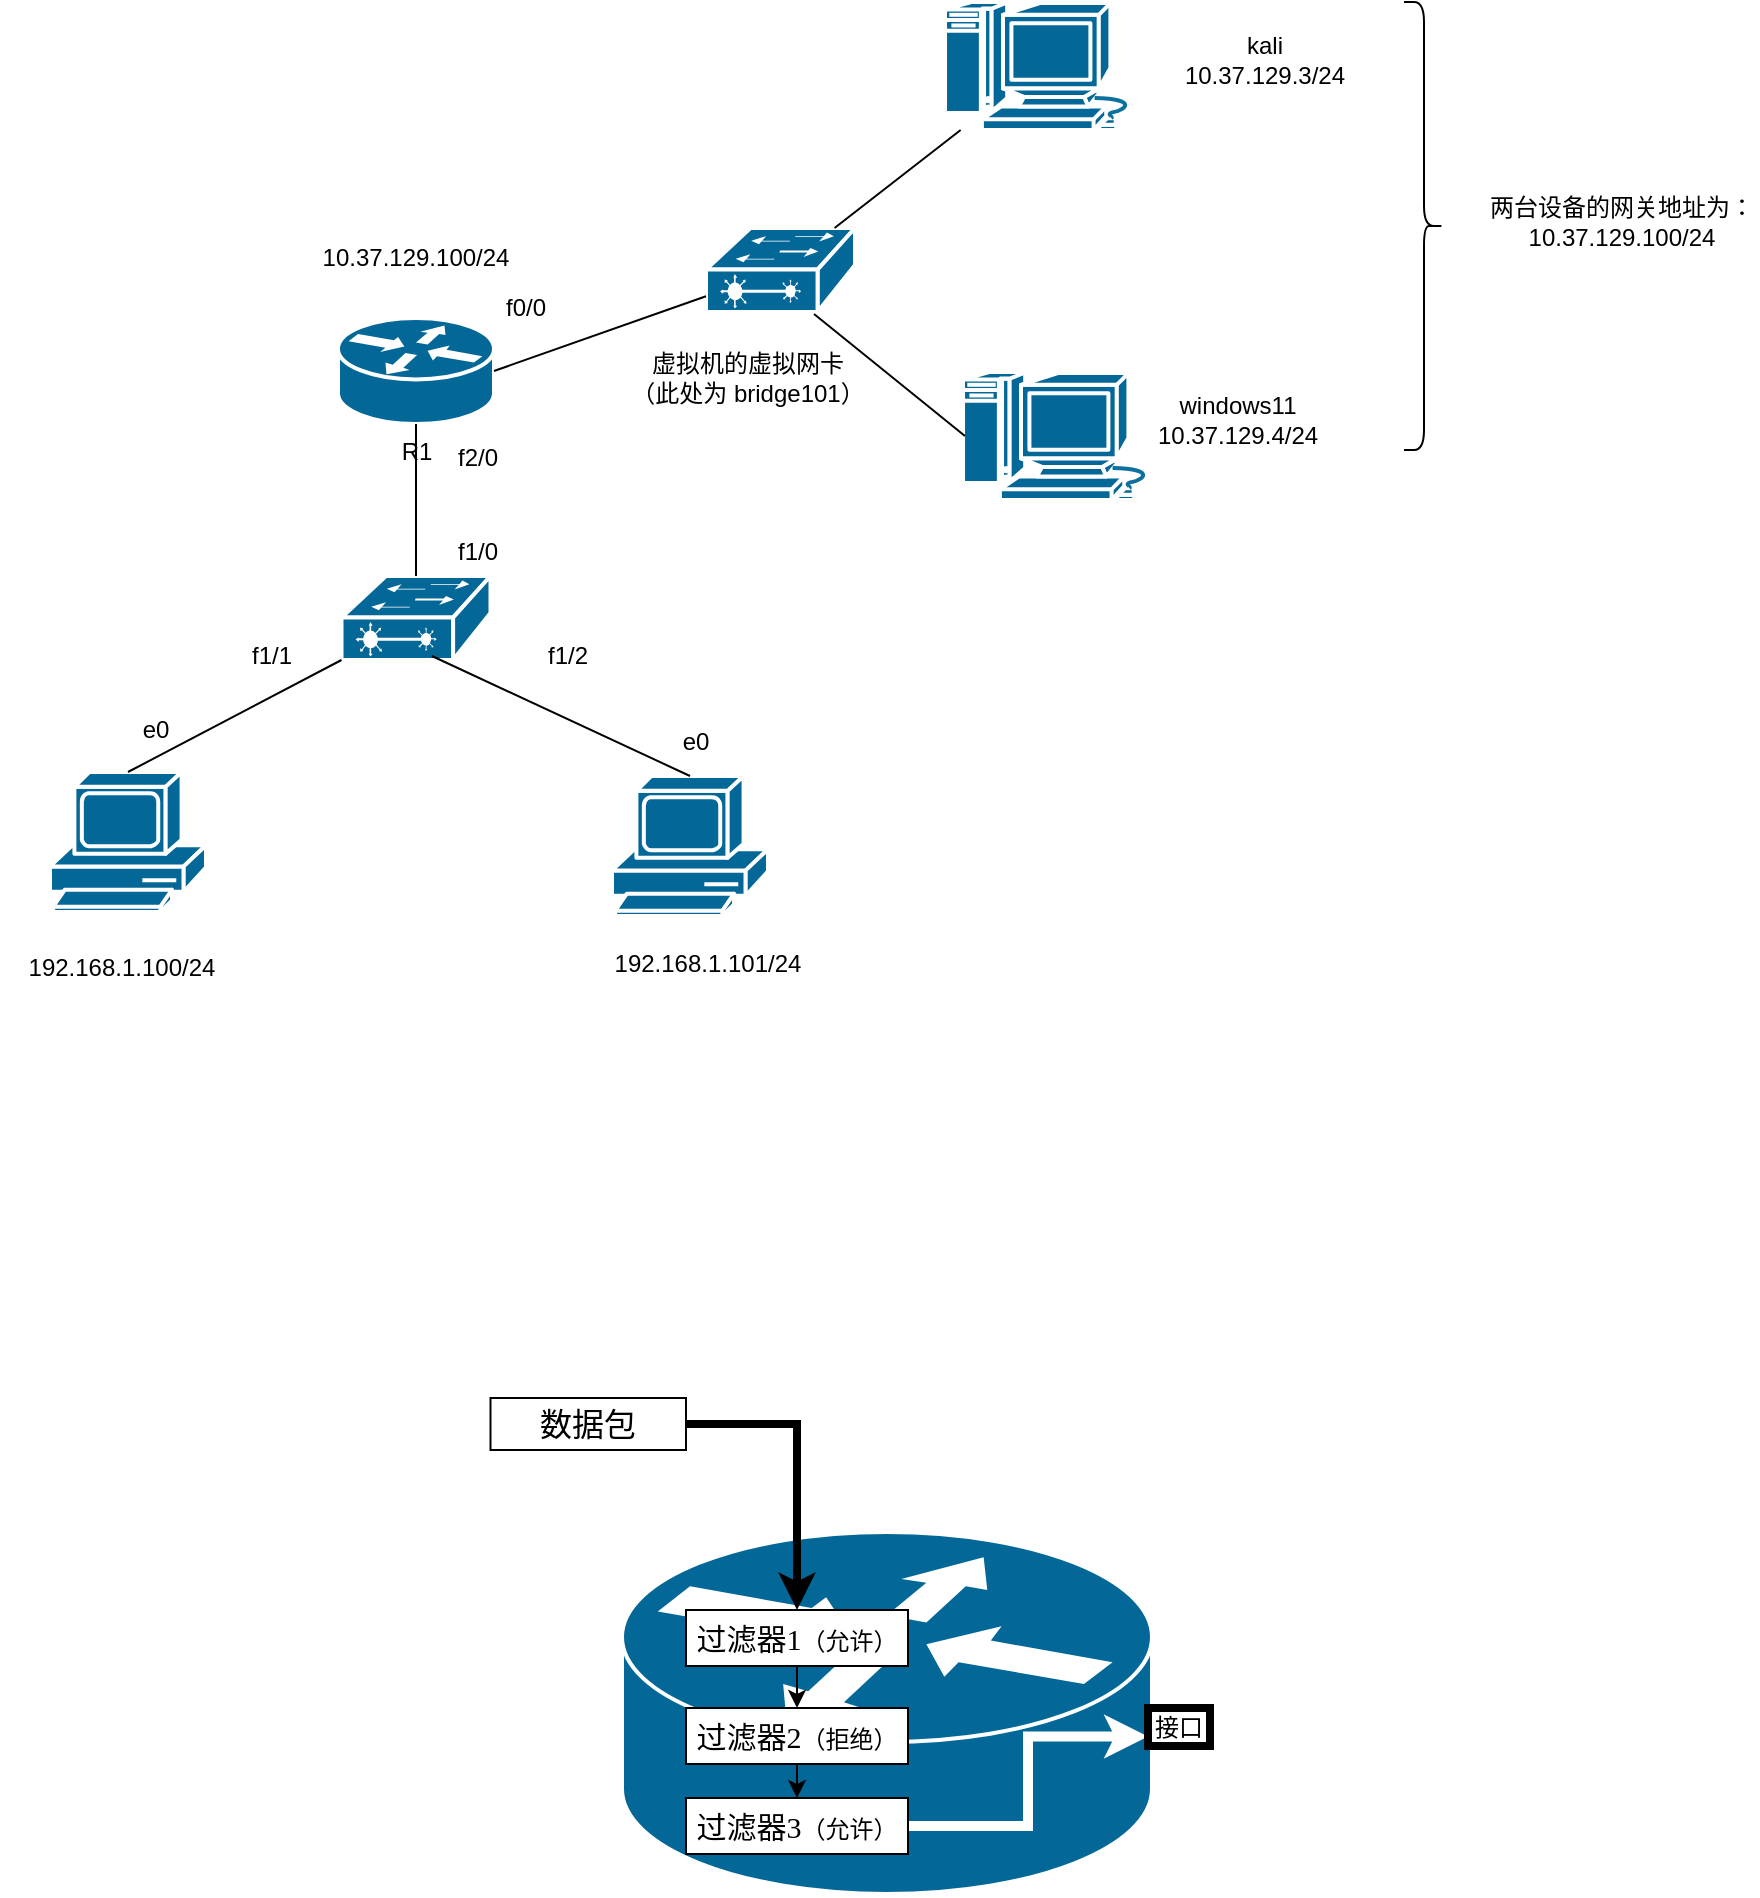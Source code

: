 <mxfile version="28.0.7">
  <diagram name="第 1 页" id="Gz1cUr2N7Sno8-vNNvea">
    <mxGraphModel dx="997" dy="549" grid="0" gridSize="10" guides="1" tooltips="1" connect="1" arrows="1" fold="1" page="0" pageScale="1" pageWidth="827" pageHeight="1169" math="0" shadow="0">
      <root>
        <mxCell id="0" />
        <mxCell id="1" parent="0" />
        <mxCell id="qvQlTLng0JgVEMNS3Hl5-3" value="R1" style="shape=mxgraph.cisco.routers.router;sketch=0;html=1;pointerEvents=1;dashed=0;fillColor=#036897;strokeColor=#ffffff;strokeWidth=2;verticalLabelPosition=bottom;verticalAlign=top;align=center;outlineConnect=0;" parent="1" vertex="1">
          <mxGeometry x="206" y="209" width="78" height="53" as="geometry" />
        </mxCell>
        <mxCell id="qvQlTLng0JgVEMNS3Hl5-4" value="" style="shape=mxgraph.cisco.switches.layer_2_remote_switch;sketch=0;html=1;pointerEvents=1;dashed=0;fillColor=#036897;strokeColor=#ffffff;strokeWidth=2;verticalLabelPosition=bottom;verticalAlign=top;align=center;outlineConnect=0;" parent="1" vertex="1">
          <mxGeometry x="207.75" y="338" width="74.5" height="42" as="geometry" />
        </mxCell>
        <mxCell id="qvQlTLng0JgVEMNS3Hl5-5" value="" style="shape=mxgraph.cisco.computers_and_peripherals.pc;sketch=0;html=1;pointerEvents=1;dashed=0;fillColor=#036897;strokeColor=#ffffff;strokeWidth=2;verticalLabelPosition=bottom;verticalAlign=top;align=center;outlineConnect=0;" parent="1" vertex="1">
          <mxGeometry x="62" y="436" width="78" height="70" as="geometry" />
        </mxCell>
        <mxCell id="qvQlTLng0JgVEMNS3Hl5-6" value="" style="shape=mxgraph.cisco.computers_and_peripherals.pc;sketch=0;html=1;pointerEvents=1;dashed=0;fillColor=#036897;strokeColor=#ffffff;strokeWidth=2;verticalLabelPosition=bottom;verticalAlign=top;align=center;outlineConnect=0;" parent="1" vertex="1">
          <mxGeometry x="343" y="438" width="78" height="70" as="geometry" />
        </mxCell>
        <mxCell id="qvQlTLng0JgVEMNS3Hl5-7" value="" style="shape=mxgraph.cisco.switches.layer_2_remote_switch;sketch=0;html=1;pointerEvents=1;dashed=0;fillColor=#036897;strokeColor=#ffffff;strokeWidth=2;verticalLabelPosition=bottom;verticalAlign=top;align=center;outlineConnect=0;" parent="1" vertex="1">
          <mxGeometry x="390" y="164" width="74.5" height="42" as="geometry" />
        </mxCell>
        <mxCell id="qvQlTLng0JgVEMNS3Hl5-8" value="" style="shape=mxgraph.cisco.computers_and_peripherals.macintosh;sketch=0;html=1;pointerEvents=1;dashed=0;fillColor=#036897;strokeColor=#ffffff;strokeWidth=2;verticalLabelPosition=bottom;verticalAlign=top;align=center;outlineConnect=0;" parent="1" vertex="1">
          <mxGeometry x="509" y="51" width="99" height="64" as="geometry" />
        </mxCell>
        <mxCell id="qvQlTLng0JgVEMNS3Hl5-9" value="" style="shape=mxgraph.cisco.computers_and_peripherals.macintosh;sketch=0;html=1;pointerEvents=1;dashed=0;fillColor=#036897;strokeColor=#ffffff;strokeWidth=2;verticalLabelPosition=bottom;verticalAlign=top;align=center;outlineConnect=0;" parent="1" vertex="1">
          <mxGeometry x="518" y="236" width="99" height="64" as="geometry" />
        </mxCell>
        <mxCell id="qvQlTLng0JgVEMNS3Hl5-10" value="" style="endArrow=none;html=1;rounded=0;exitX=0.5;exitY=1;exitDx=0;exitDy=0;exitPerimeter=0;entryX=0.5;entryY=0;entryDx=0;entryDy=0;entryPerimeter=0;" parent="1" source="qvQlTLng0JgVEMNS3Hl5-3" target="qvQlTLng0JgVEMNS3Hl5-4" edge="1">
          <mxGeometry width="50" height="50" relative="1" as="geometry">
            <mxPoint x="388" y="317" as="sourcePoint" />
            <mxPoint x="438" y="267" as="targetPoint" />
          </mxGeometry>
        </mxCell>
        <mxCell id="qvQlTLng0JgVEMNS3Hl5-11" value="" style="endArrow=none;html=1;rounded=0;exitX=0;exitY=1;exitDx=0;exitDy=0;exitPerimeter=0;entryX=0.5;entryY=0;entryDx=0;entryDy=0;entryPerimeter=0;" parent="1" source="qvQlTLng0JgVEMNS3Hl5-4" target="qvQlTLng0JgVEMNS3Hl5-5" edge="1">
          <mxGeometry width="50" height="50" relative="1" as="geometry">
            <mxPoint x="388" y="317" as="sourcePoint" />
            <mxPoint x="438" y="267" as="targetPoint" />
          </mxGeometry>
        </mxCell>
        <mxCell id="qvQlTLng0JgVEMNS3Hl5-12" value="" style="endArrow=none;html=1;rounded=0;entryX=0.5;entryY=0;entryDx=0;entryDy=0;entryPerimeter=0;exitX=0.607;exitY=0.952;exitDx=0;exitDy=0;exitPerimeter=0;" parent="1" source="qvQlTLng0JgVEMNS3Hl5-4" target="qvQlTLng0JgVEMNS3Hl5-6" edge="1">
          <mxGeometry width="50" height="50" relative="1" as="geometry">
            <mxPoint x="290" y="402" as="sourcePoint" />
            <mxPoint x="438" y="267" as="targetPoint" />
          </mxGeometry>
        </mxCell>
        <mxCell id="qvQlTLng0JgVEMNS3Hl5-13" value="" style="endArrow=none;html=1;rounded=0;exitX=1;exitY=0.5;exitDx=0;exitDy=0;exitPerimeter=0;" parent="1" source="qvQlTLng0JgVEMNS3Hl5-3" target="qvQlTLng0JgVEMNS3Hl5-7" edge="1">
          <mxGeometry width="50" height="50" relative="1" as="geometry">
            <mxPoint x="388" y="317" as="sourcePoint" />
            <mxPoint x="438" y="267" as="targetPoint" />
          </mxGeometry>
        </mxCell>
        <mxCell id="qvQlTLng0JgVEMNS3Hl5-14" value="" style="endArrow=none;html=1;rounded=0;entryX=0.725;entryY=1.024;entryDx=0;entryDy=0;entryPerimeter=0;exitX=0.015;exitY=0.5;exitDx=0;exitDy=0;exitPerimeter=0;" parent="1" source="qvQlTLng0JgVEMNS3Hl5-9" target="qvQlTLng0JgVEMNS3Hl5-7" edge="1">
          <mxGeometry width="50" height="50" relative="1" as="geometry">
            <mxPoint x="388" y="317" as="sourcePoint" />
            <mxPoint x="438" y="267" as="targetPoint" />
          </mxGeometry>
        </mxCell>
        <mxCell id="qvQlTLng0JgVEMNS3Hl5-15" value="" style="endArrow=none;html=1;rounded=0;" parent="1" source="qvQlTLng0JgVEMNS3Hl5-7" target="qvQlTLng0JgVEMNS3Hl5-8" edge="1">
          <mxGeometry width="50" height="50" relative="1" as="geometry">
            <mxPoint x="388" y="317" as="sourcePoint" />
            <mxPoint x="438" y="267" as="targetPoint" />
          </mxGeometry>
        </mxCell>
        <mxCell id="qvQlTLng0JgVEMNS3Hl5-18" value="192.168.1.100/24" style="text;html=1;align=center;verticalAlign=middle;whiteSpace=wrap;rounded=0;" parent="1" vertex="1">
          <mxGeometry x="37" y="521" width="122" height="25" as="geometry" />
        </mxCell>
        <mxCell id="qvQlTLng0JgVEMNS3Hl5-19" value="192.168.1.101/24" style="text;html=1;align=center;verticalAlign=middle;whiteSpace=wrap;rounded=0;" parent="1" vertex="1">
          <mxGeometry x="330" y="519" width="122" height="25" as="geometry" />
        </mxCell>
        <mxCell id="qvQlTLng0JgVEMNS3Hl5-20" value="e0" style="text;html=1;align=center;verticalAlign=middle;whiteSpace=wrap;rounded=0;" parent="1" vertex="1">
          <mxGeometry x="85" y="400" width="60" height="30" as="geometry" />
        </mxCell>
        <mxCell id="qvQlTLng0JgVEMNS3Hl5-21" value="e0" style="text;html=1;align=center;verticalAlign=middle;whiteSpace=wrap;rounded=0;" parent="1" vertex="1">
          <mxGeometry x="355" y="406" width="60" height="30" as="geometry" />
        </mxCell>
        <mxCell id="qvQlTLng0JgVEMNS3Hl5-22" value="f1/1" style="text;html=1;align=center;verticalAlign=middle;whiteSpace=wrap;rounded=0;" parent="1" vertex="1">
          <mxGeometry x="143" y="363" width="60" height="30" as="geometry" />
        </mxCell>
        <mxCell id="qvQlTLng0JgVEMNS3Hl5-23" value="f1/2" style="text;html=1;align=center;verticalAlign=middle;whiteSpace=wrap;rounded=0;" parent="1" vertex="1">
          <mxGeometry x="291" y="363" width="60" height="30" as="geometry" />
        </mxCell>
        <mxCell id="qvQlTLng0JgVEMNS3Hl5-24" value="f1/0" style="text;html=1;align=center;verticalAlign=middle;whiteSpace=wrap;rounded=0;" parent="1" vertex="1">
          <mxGeometry x="246" y="311" width="60" height="30" as="geometry" />
        </mxCell>
        <mxCell id="qvQlTLng0JgVEMNS3Hl5-25" value="f2/0" style="text;html=1;align=center;verticalAlign=middle;whiteSpace=wrap;rounded=0;" parent="1" vertex="1">
          <mxGeometry x="246" y="264" width="60" height="30" as="geometry" />
        </mxCell>
        <mxCell id="qvQlTLng0JgVEMNS3Hl5-26" value="f0/0" style="text;html=1;align=center;verticalAlign=middle;whiteSpace=wrap;rounded=0;" parent="1" vertex="1">
          <mxGeometry x="270" y="189" width="60" height="30" as="geometry" />
        </mxCell>
        <mxCell id="qvQlTLng0JgVEMNS3Hl5-28" value="虚拟机的虚拟网卡（此处为 bridge101）" style="text;html=1;align=center;verticalAlign=middle;whiteSpace=wrap;rounded=0;" parent="1" vertex="1">
          <mxGeometry x="351" y="209" width="120" height="59" as="geometry" />
        </mxCell>
        <mxCell id="qvQlTLng0JgVEMNS3Hl5-29" value="kali&lt;br&gt;10.37.129.3/24" style="text;html=1;align=center;verticalAlign=middle;whiteSpace=wrap;rounded=0;" parent="1" vertex="1">
          <mxGeometry x="626" y="64" width="87" height="31" as="geometry" />
        </mxCell>
        <mxCell id="qvQlTLng0JgVEMNS3Hl5-30" value="windows11&lt;br&gt;10.37.129.4/24" style="text;html=1;align=center;verticalAlign=middle;whiteSpace=wrap;rounded=0;" parent="1" vertex="1">
          <mxGeometry x="626" y="245" width="60" height="30" as="geometry" />
        </mxCell>
        <mxCell id="qvQlTLng0JgVEMNS3Hl5-31" value="10.37.129.100/24" style="text;html=1;align=center;verticalAlign=middle;whiteSpace=wrap;rounded=0;" parent="1" vertex="1">
          <mxGeometry x="215" y="164" width="60" height="30" as="geometry" />
        </mxCell>
        <mxCell id="qvQlTLng0JgVEMNS3Hl5-33" value="" style="shape=curlyBracket;whiteSpace=wrap;html=1;rounded=1;flipH=1;labelPosition=right;verticalLabelPosition=middle;align=left;verticalAlign=middle;" parent="1" vertex="1">
          <mxGeometry x="739" y="51" width="20" height="224" as="geometry" />
        </mxCell>
        <mxCell id="qvQlTLng0JgVEMNS3Hl5-34" value="两台设备的网关地址为：10.37.129.100/24" style="text;html=1;align=center;verticalAlign=middle;whiteSpace=wrap;rounded=0;" parent="1" vertex="1">
          <mxGeometry x="780" y="146" width="136" height="30" as="geometry" />
        </mxCell>
        <mxCell id="1XOsjY_wW5aSrqrrWNqf-1" value="" style="shape=mxgraph.cisco.routers.router;sketch=0;html=1;pointerEvents=1;dashed=0;fillColor=#036897;strokeColor=#ffffff;strokeWidth=2;verticalLabelPosition=bottom;verticalAlign=top;align=center;outlineConnect=0;" vertex="1" parent="1">
          <mxGeometry x="348" y="816" width="265" height="181" as="geometry" />
        </mxCell>
        <mxCell id="1XOsjY_wW5aSrqrrWNqf-7" style="edgeStyle=orthogonalEdgeStyle;rounded=0;orthogonalLoop=1;jettySize=auto;html=1;" edge="1" parent="1" source="1XOsjY_wW5aSrqrrWNqf-2" target="1XOsjY_wW5aSrqrrWNqf-3">
          <mxGeometry relative="1" as="geometry" />
        </mxCell>
        <mxCell id="1XOsjY_wW5aSrqrrWNqf-2" value="&lt;font face=&quot;Lucida Console&quot; style=&quot;font-size: 15px;&quot;&gt;过滤器1&lt;/font&gt;（允许）" style="rounded=0;whiteSpace=wrap;html=1;" vertex="1" parent="1">
          <mxGeometry x="380" y="855" width="111" height="28" as="geometry" />
        </mxCell>
        <mxCell id="1XOsjY_wW5aSrqrrWNqf-8" value="" style="edgeStyle=orthogonalEdgeStyle;rounded=0;orthogonalLoop=1;jettySize=auto;html=1;" edge="1" parent="1" source="1XOsjY_wW5aSrqrrWNqf-3" target="1XOsjY_wW5aSrqrrWNqf-4">
          <mxGeometry relative="1" as="geometry" />
        </mxCell>
        <mxCell id="1XOsjY_wW5aSrqrrWNqf-3" value="&lt;font face=&quot;Lucida Console&quot; style=&quot;font-size: 15px;&quot;&gt;过滤器2&lt;/font&gt;（拒绝）" style="rounded=0;whiteSpace=wrap;html=1;" vertex="1" parent="1">
          <mxGeometry x="380" y="904" width="111" height="28" as="geometry" />
        </mxCell>
        <mxCell id="1XOsjY_wW5aSrqrrWNqf-11" style="edgeStyle=orthogonalEdgeStyle;rounded=0;orthogonalLoop=1;jettySize=auto;html=1;entryX=0;entryY=0.75;entryDx=0;entryDy=0;strokeWidth=5;strokeColor=#FFFFFF;" edge="1" parent="1" source="1XOsjY_wW5aSrqrrWNqf-4" target="1XOsjY_wW5aSrqrrWNqf-10">
          <mxGeometry relative="1" as="geometry" />
        </mxCell>
        <mxCell id="1XOsjY_wW5aSrqrrWNqf-4" value="&lt;font face=&quot;Lucida Console&quot; style=&quot;font-size: 15px;&quot;&gt;过滤器3&lt;/font&gt;（允许）" style="rounded=0;whiteSpace=wrap;html=1;" vertex="1" parent="1">
          <mxGeometry x="380" y="949" width="111" height="28" as="geometry" />
        </mxCell>
        <mxCell id="1XOsjY_wW5aSrqrrWNqf-6" style="edgeStyle=orthogonalEdgeStyle;rounded=0;orthogonalLoop=1;jettySize=auto;html=1;exitX=1;exitY=0.5;exitDx=0;exitDy=0;strokeWidth=4;" edge="1" parent="1" source="1XOsjY_wW5aSrqrrWNqf-5" target="1XOsjY_wW5aSrqrrWNqf-2">
          <mxGeometry relative="1" as="geometry" />
        </mxCell>
        <mxCell id="1XOsjY_wW5aSrqrrWNqf-5" value="&lt;font style=&quot;font-size: 16px;&quot;&gt;数据包&lt;/font&gt;" style="rounded=0;whiteSpace=wrap;html=1;" vertex="1" parent="1">
          <mxGeometry x="282.25" y="749" width="97.75" height="26" as="geometry" />
        </mxCell>
        <mxCell id="1XOsjY_wW5aSrqrrWNqf-10" value="接口" style="rounded=0;whiteSpace=wrap;html=1;strokeWidth=4;" vertex="1" parent="1">
          <mxGeometry x="611" y="904" width="31" height="19" as="geometry" />
        </mxCell>
      </root>
    </mxGraphModel>
  </diagram>
</mxfile>
